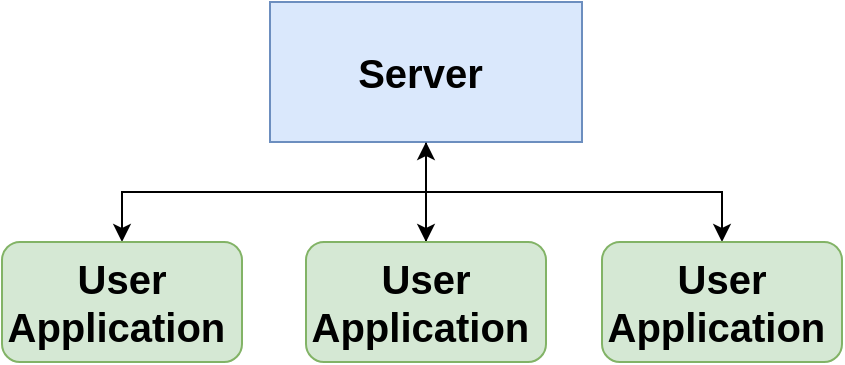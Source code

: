 <mxfile version="15.6.5" type="device"><diagram id="0IdliOnO09gbfyfwcQsz" name="Page-1"><mxGraphModel dx="796" dy="522" grid="0" gridSize="10" guides="1" tooltips="1" connect="1" arrows="1" fold="1" page="1" pageScale="1" pageWidth="827" pageHeight="1169" math="0" shadow="0"><root><mxCell id="0"/><mxCell id="1" parent="0"/><mxCell id="SRnBHAi4szXElGMYftQ3-7" style="edgeStyle=orthogonalEdgeStyle;rounded=0;orthogonalLoop=1;jettySize=auto;html=1;labelBackgroundColor=default;fontSize=20;fontColor=default;strokeColor=default;" edge="1" parent="1" source="SRnBHAi4szXElGMYftQ3-2" target="SRnBHAi4szXElGMYftQ3-4"><mxGeometry relative="1" as="geometry"/></mxCell><mxCell id="SRnBHAi4szXElGMYftQ3-9" style="edgeStyle=orthogonalEdgeStyle;rounded=0;orthogonalLoop=1;jettySize=auto;html=1;exitX=0.5;exitY=1;exitDx=0;exitDy=0;labelBackgroundColor=default;fontSize=20;fontColor=default;strokeColor=default;" edge="1" parent="1" source="SRnBHAi4szXElGMYftQ3-2" target="SRnBHAi4szXElGMYftQ3-3"><mxGeometry relative="1" as="geometry"/></mxCell><mxCell id="SRnBHAi4szXElGMYftQ3-10" style="edgeStyle=orthogonalEdgeStyle;rounded=0;orthogonalLoop=1;jettySize=auto;html=1;exitX=0.5;exitY=1;exitDx=0;exitDy=0;labelBackgroundColor=default;fontSize=20;fontColor=default;strokeColor=default;" edge="1" parent="1" source="SRnBHAi4szXElGMYftQ3-2" target="SRnBHAi4szXElGMYftQ3-5"><mxGeometry relative="1" as="geometry"/></mxCell><mxCell id="SRnBHAi4szXElGMYftQ3-2" value="&lt;font style=&quot;font-size: 20px&quot;&gt;&lt;b&gt;Server&amp;nbsp;&lt;/b&gt;&lt;/font&gt;" style="rounded=0;whiteSpace=wrap;html=1;strokeColor=#6c8ebf;fillColor=#dae8fc;fontColor=default;" vertex="1" parent="1"><mxGeometry x="294" y="130" width="156" height="70" as="geometry"/></mxCell><mxCell id="SRnBHAi4szXElGMYftQ3-3" value="&lt;font style=&quot;font-size: 20px&quot;&gt;&lt;b&gt;User Application&amp;nbsp;&lt;/b&gt;&lt;/font&gt;" style="rounded=1;whiteSpace=wrap;html=1;strokeColor=#82b366;fillColor=#d5e8d4;fontColor=default;" vertex="1" parent="1"><mxGeometry x="160" y="250" width="120" height="60" as="geometry"/></mxCell><mxCell id="SRnBHAi4szXElGMYftQ3-11" style="edgeStyle=orthogonalEdgeStyle;rounded=0;orthogonalLoop=1;jettySize=auto;html=1;labelBackgroundColor=default;fontSize=20;fontColor=default;strokeColor=default;" edge="1" parent="1" source="SRnBHAi4szXElGMYftQ3-4" target="SRnBHAi4szXElGMYftQ3-2"><mxGeometry relative="1" as="geometry"/></mxCell><mxCell id="SRnBHAi4szXElGMYftQ3-4" value="&lt;b style=&quot;font-size: 20px&quot;&gt;User Application&amp;nbsp;&lt;/b&gt;" style="rounded=1;whiteSpace=wrap;html=1;strokeColor=#82b366;fillColor=#d5e8d4;fontColor=default;" vertex="1" parent="1"><mxGeometry x="312" y="250" width="120" height="60" as="geometry"/></mxCell><mxCell id="SRnBHAi4szXElGMYftQ3-5" value="&lt;b style=&quot;font-size: 20px&quot;&gt;User Application&amp;nbsp;&lt;/b&gt;" style="rounded=1;whiteSpace=wrap;html=1;strokeColor=#82b366;fillColor=#d5e8d4;fontColor=default;" vertex="1" parent="1"><mxGeometry x="460" y="250" width="120" height="60" as="geometry"/></mxCell></root></mxGraphModel></diagram></mxfile>